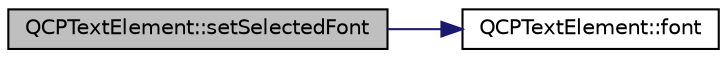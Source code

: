 digraph "QCPTextElement::setSelectedFont"
{
 // LATEX_PDF_SIZE
  edge [fontname="Helvetica",fontsize="10",labelfontname="Helvetica",labelfontsize="10"];
  node [fontname="Helvetica",fontsize="10",shape=record];
  rankdir="LR";
  Node1 [label="QCPTextElement::setSelectedFont",height=0.2,width=0.4,color="black", fillcolor="grey75", style="filled", fontcolor="black",tooltip=" "];
  Node1 -> Node2 [color="midnightblue",fontsize="10",style="solid",fontname="Helvetica"];
  Node2 [label="QCPTextElement::font",height=0.2,width=0.4,color="black", fillcolor="white", style="filled",URL="$classQCPTextElement.html#a9247189a1c2b2bf5604645a7396b2ddc",tooltip=" "];
}
